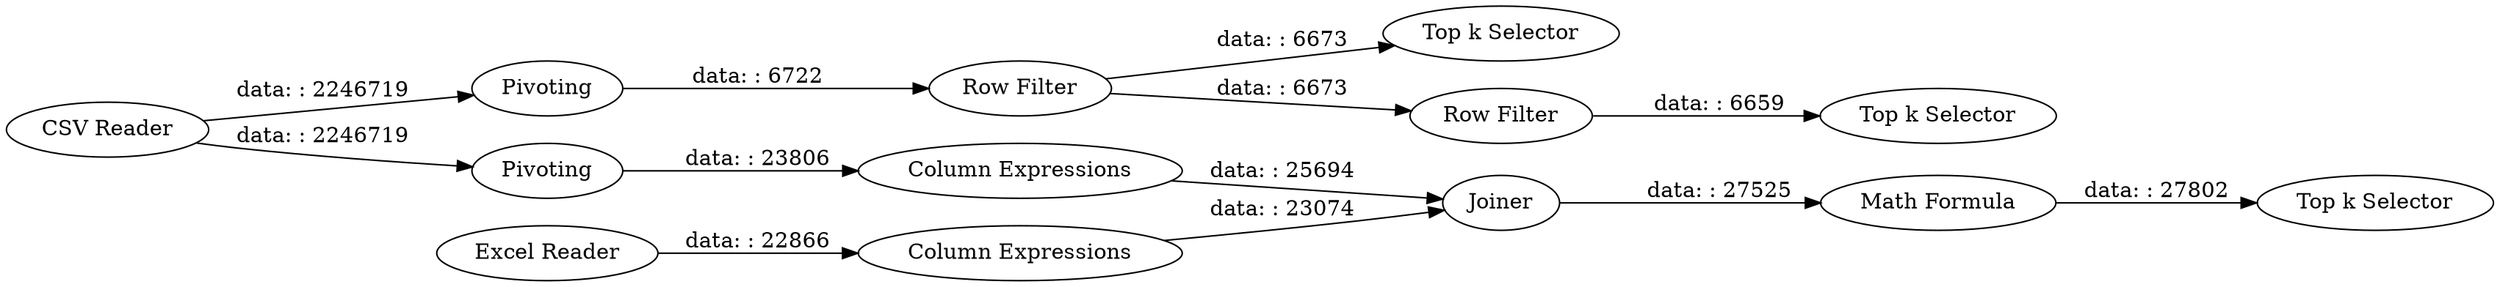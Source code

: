 digraph {
	"3653399286372313033_12" [label=Joiner]
	"3653399286372313033_15" [label="Math Formula"]
	"3653399286372313033_16" [label="Top k Selector"]
	"3653399286372313033_1" [label="CSV Reader"]
	"3653399286372313033_11" [label="Column Expressions"]
	"3653399286372313033_3" [label=Pivoting]
	"3653399286372313033_9" [label=Pivoting]
	"3653399286372313033_5" [label="Top k Selector"]
	"3653399286372313033_8" [label="Row Filter"]
	"3653399286372313033_2" [label="Excel Reader"]
	"3653399286372313033_4" [label="Top k Selector"]
	"3653399286372313033_13" [label="Column Expressions"]
	"3653399286372313033_7" [label="Row Filter"]
	"3653399286372313033_11" -> "3653399286372313033_12" [label="data: : 25694"]
	"3653399286372313033_7" -> "3653399286372313033_5" [label="data: : 6673"]
	"3653399286372313033_3" -> "3653399286372313033_7" [label="data: : 6722"]
	"3653399286372313033_1" -> "3653399286372313033_3" [label="data: : 2246719"]
	"3653399286372313033_9" -> "3653399286372313033_11" [label="data: : 23806"]
	"3653399286372313033_13" -> "3653399286372313033_12" [label="data: : 23074"]
	"3653399286372313033_1" -> "3653399286372313033_9" [label="data: : 2246719"]
	"3653399286372313033_12" -> "3653399286372313033_15" [label="data: : 27525"]
	"3653399286372313033_8" -> "3653399286372313033_4" [label="data: : 6659"]
	"3653399286372313033_15" -> "3653399286372313033_16" [label="data: : 27802"]
	"3653399286372313033_7" -> "3653399286372313033_8" [label="data: : 6673"]
	"3653399286372313033_2" -> "3653399286372313033_13" [label="data: : 22866"]
	rankdir=LR
}
